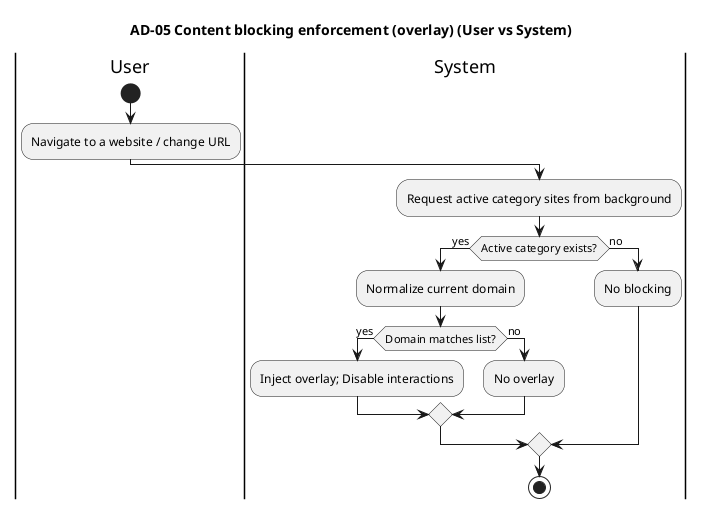@startuml
title AD-05 Content blocking enforcement (overlay) (User vs System)
skinparam linetype ortho

|User|


start
|User|
  :Navigate to a website / change URL;

|System|
  :Request active category sites from background;
  if (Active category exists?) then (yes)
    :Normalize current domain;
    if (Domain matches list?) then (yes)
      :Inject overlay; Disable interactions;
    else (no)
      :No overlay;
    endif
  else (no)
    :No blocking;
  endif

stop

@enduml

